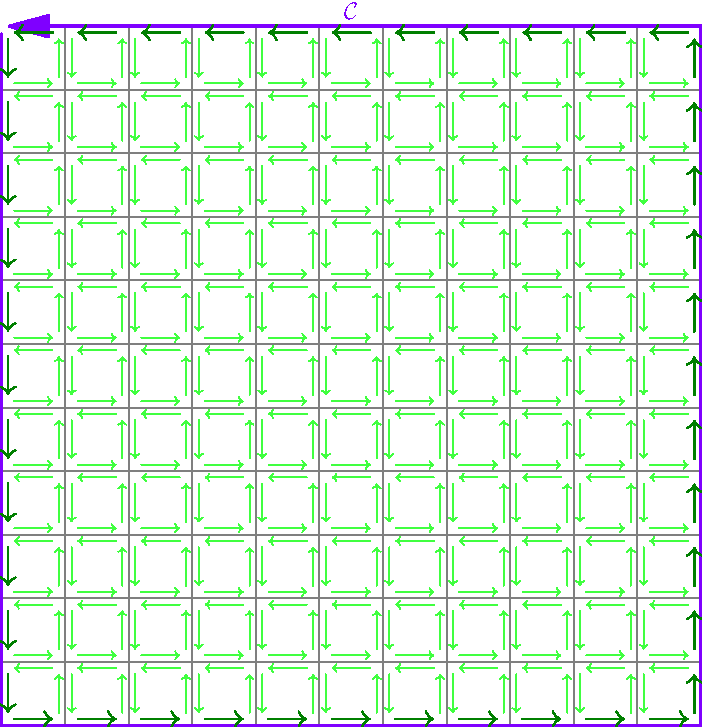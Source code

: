 size(13cm);

int N = 11;
for (int i=1; i<N; ++i) {
  draw((i,0)--(i,N), grey);
  draw((0,i)--(N,i), grey);
}
draw((0,N)--(0,0)--(N,0)--(N,N)--cycle, purple+1.3, EndArrow, Margins);
label("$\mathcal{C}$", (N/2,N), dir(90), purple);

pen outer = deepgreen + 0.9;
pen inner = mediumgreen;

for (int i=0; i<N; ++i) {
  for (int j=0; j<N; ++j) {
    draw(shift(i,j)*((0.2,0.1)--(0.8,0.1)), (j==0) ? outer : inner, EndArrow(TeXHead));
    draw(shift(i,j)*((0.9,0.2)--(0.9,0.8)), (i==N-1) ? outer : inner, EndArrow(TeXHead));
    draw(shift(i,j)*((0.8,0.9)--(0.2,0.9)), (j==N-1) ? outer : inner, EndArrow(TeXHead));
    draw(shift(i,j)*((0.1,0.8)--(0.1,0.2)), (i==0) ? outer : inner, EndArrow(TeXHead));
  }
}

